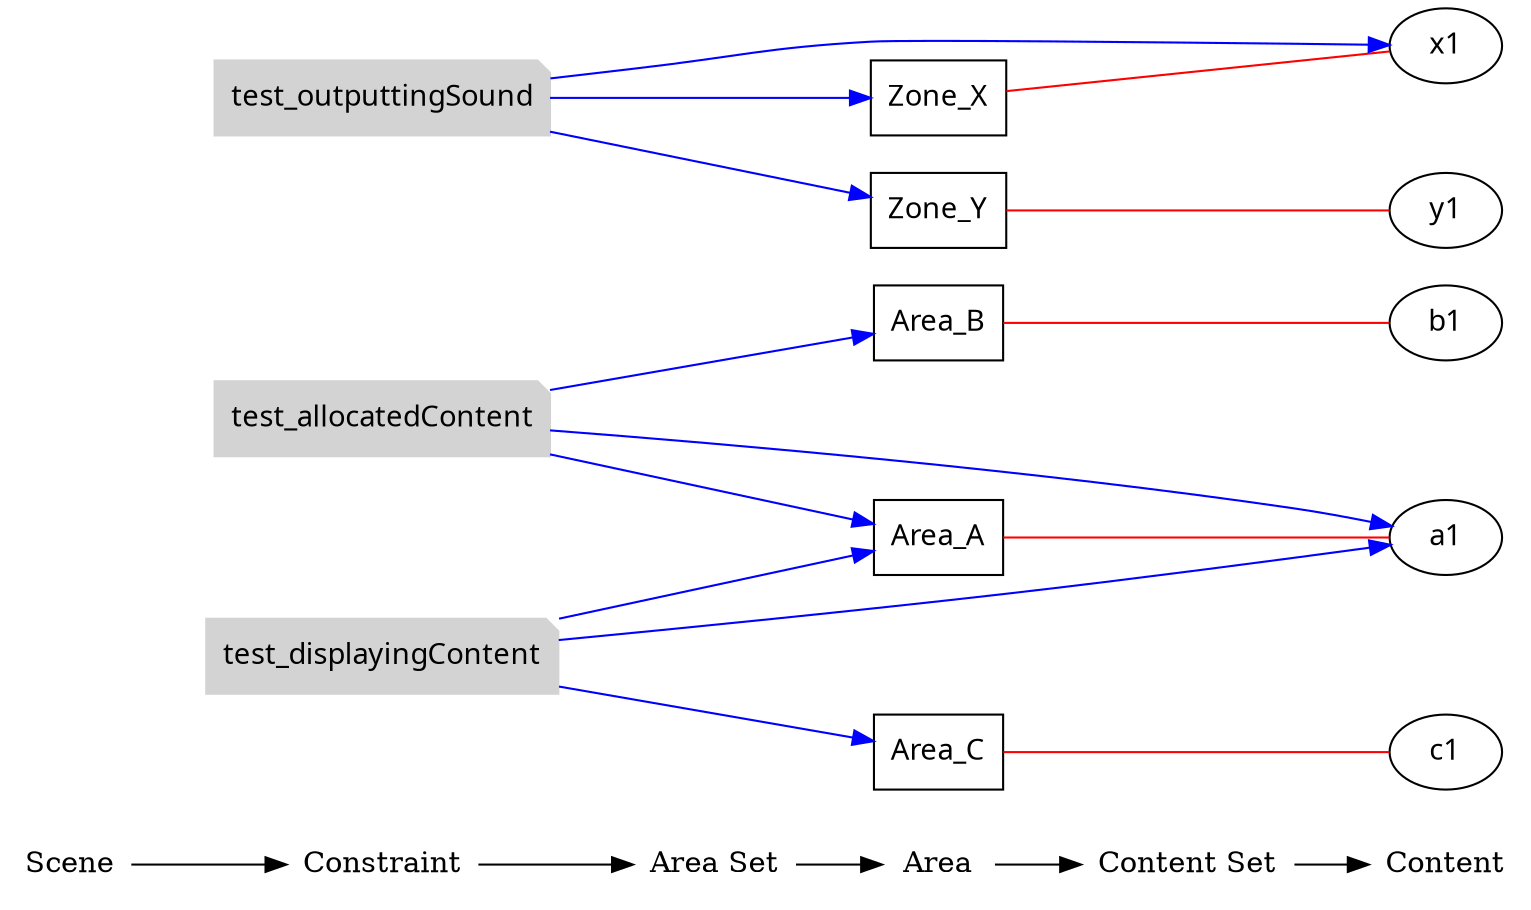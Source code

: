 digraph rule_objects_graph {
	rankdir = LR;
	charset="utf-8";
	clusterrank = global;
	
	node [shape = plaintext];
	Scene -> Constraint -> "Area Set" -> Area -> "Content Set" -> Content; 
	{ rank = same;
		node [shape = box];
		{
			Area;
			e1 [label="Area_A", fontname="Meiryo UI"];
			e2 [label="Area_B", fontname="Meiryo UI"];
			e3 [label="Area_C", fontname="Meiryo UI"];

			e4 [label="Zone_X", fontname="Meiryo UI"];
			e5 [label="Zone_Y", fontname="Meiryo UI"];
		}
	}
	
	{ rank = same;
		node [shape = ellipse];
		{
			Content;
			e6 [label="a1", fontname="Meiryo UI"];
			e7 [label="b1", fontname="Meiryo UI"];
			e8 [label="c1", fontname="Meiryo UI"];

			e9 [label="x1", fontname="Meiryo UI"];
			e10 [label="y1", fontname="Meiryo UI"];

		}
	}
	
	{
		subgraph subareaset {
			"Area Set";
			node [shape = box, style = filled, color = lightpink];


		}
	}


	
	{
		subgraph subcontentset {
			"Content Set";
			node [shape = ellipse, style = filled, color = palegreen];


		}
	}



	e1 -> e6 [dir=none, color=red];
	e2 -> e7 [dir=none, color=red];
	e3 -> e8 [dir=none, color=red];
	

	

	e4 -> e9 [dir=none, color=red];
	e5 -> e10 [dir=none, color=red];
	

	

	subgraph scene { rank = same;
		node [shape = circle, style = filled, color = lightblue];
		{
			"Scene";

		}
	}

	{ rank = same;
		node [shape = note, style = filled, color = lightgrey];
		{
			"Constraint";
			e11 [label="test_allocatedContent", fontname="Meiryo UI"];
			e12 [label="test_displayingContent", fontname="Meiryo UI"];
			e13 [label="test_outputtingSound", fontname="Meiryo UI"];
		}
	}
	
	{ rank = same;
		node [shape = note, style = filled, color = lavenderblush2];
		{
			"Constraint";
		}
	}

	{ rank = same;
		node [shape = note, style = filled, color = lightpink2];
		{
			"Constraint";
		}
	}

	e11 -> e6 [color=blue];
	e11 -> e2 [color=blue];
	e11 -> e1 [color=blue];
	e12 -> e6 [color=blue];
	e12 -> e3 [color=blue];
	e12 -> e1 [color=blue];
	e13 -> e9 [color=blue];
	e13 -> e4 [color=blue];
	e13 -> e5 [color=blue];
	

	

	
}

